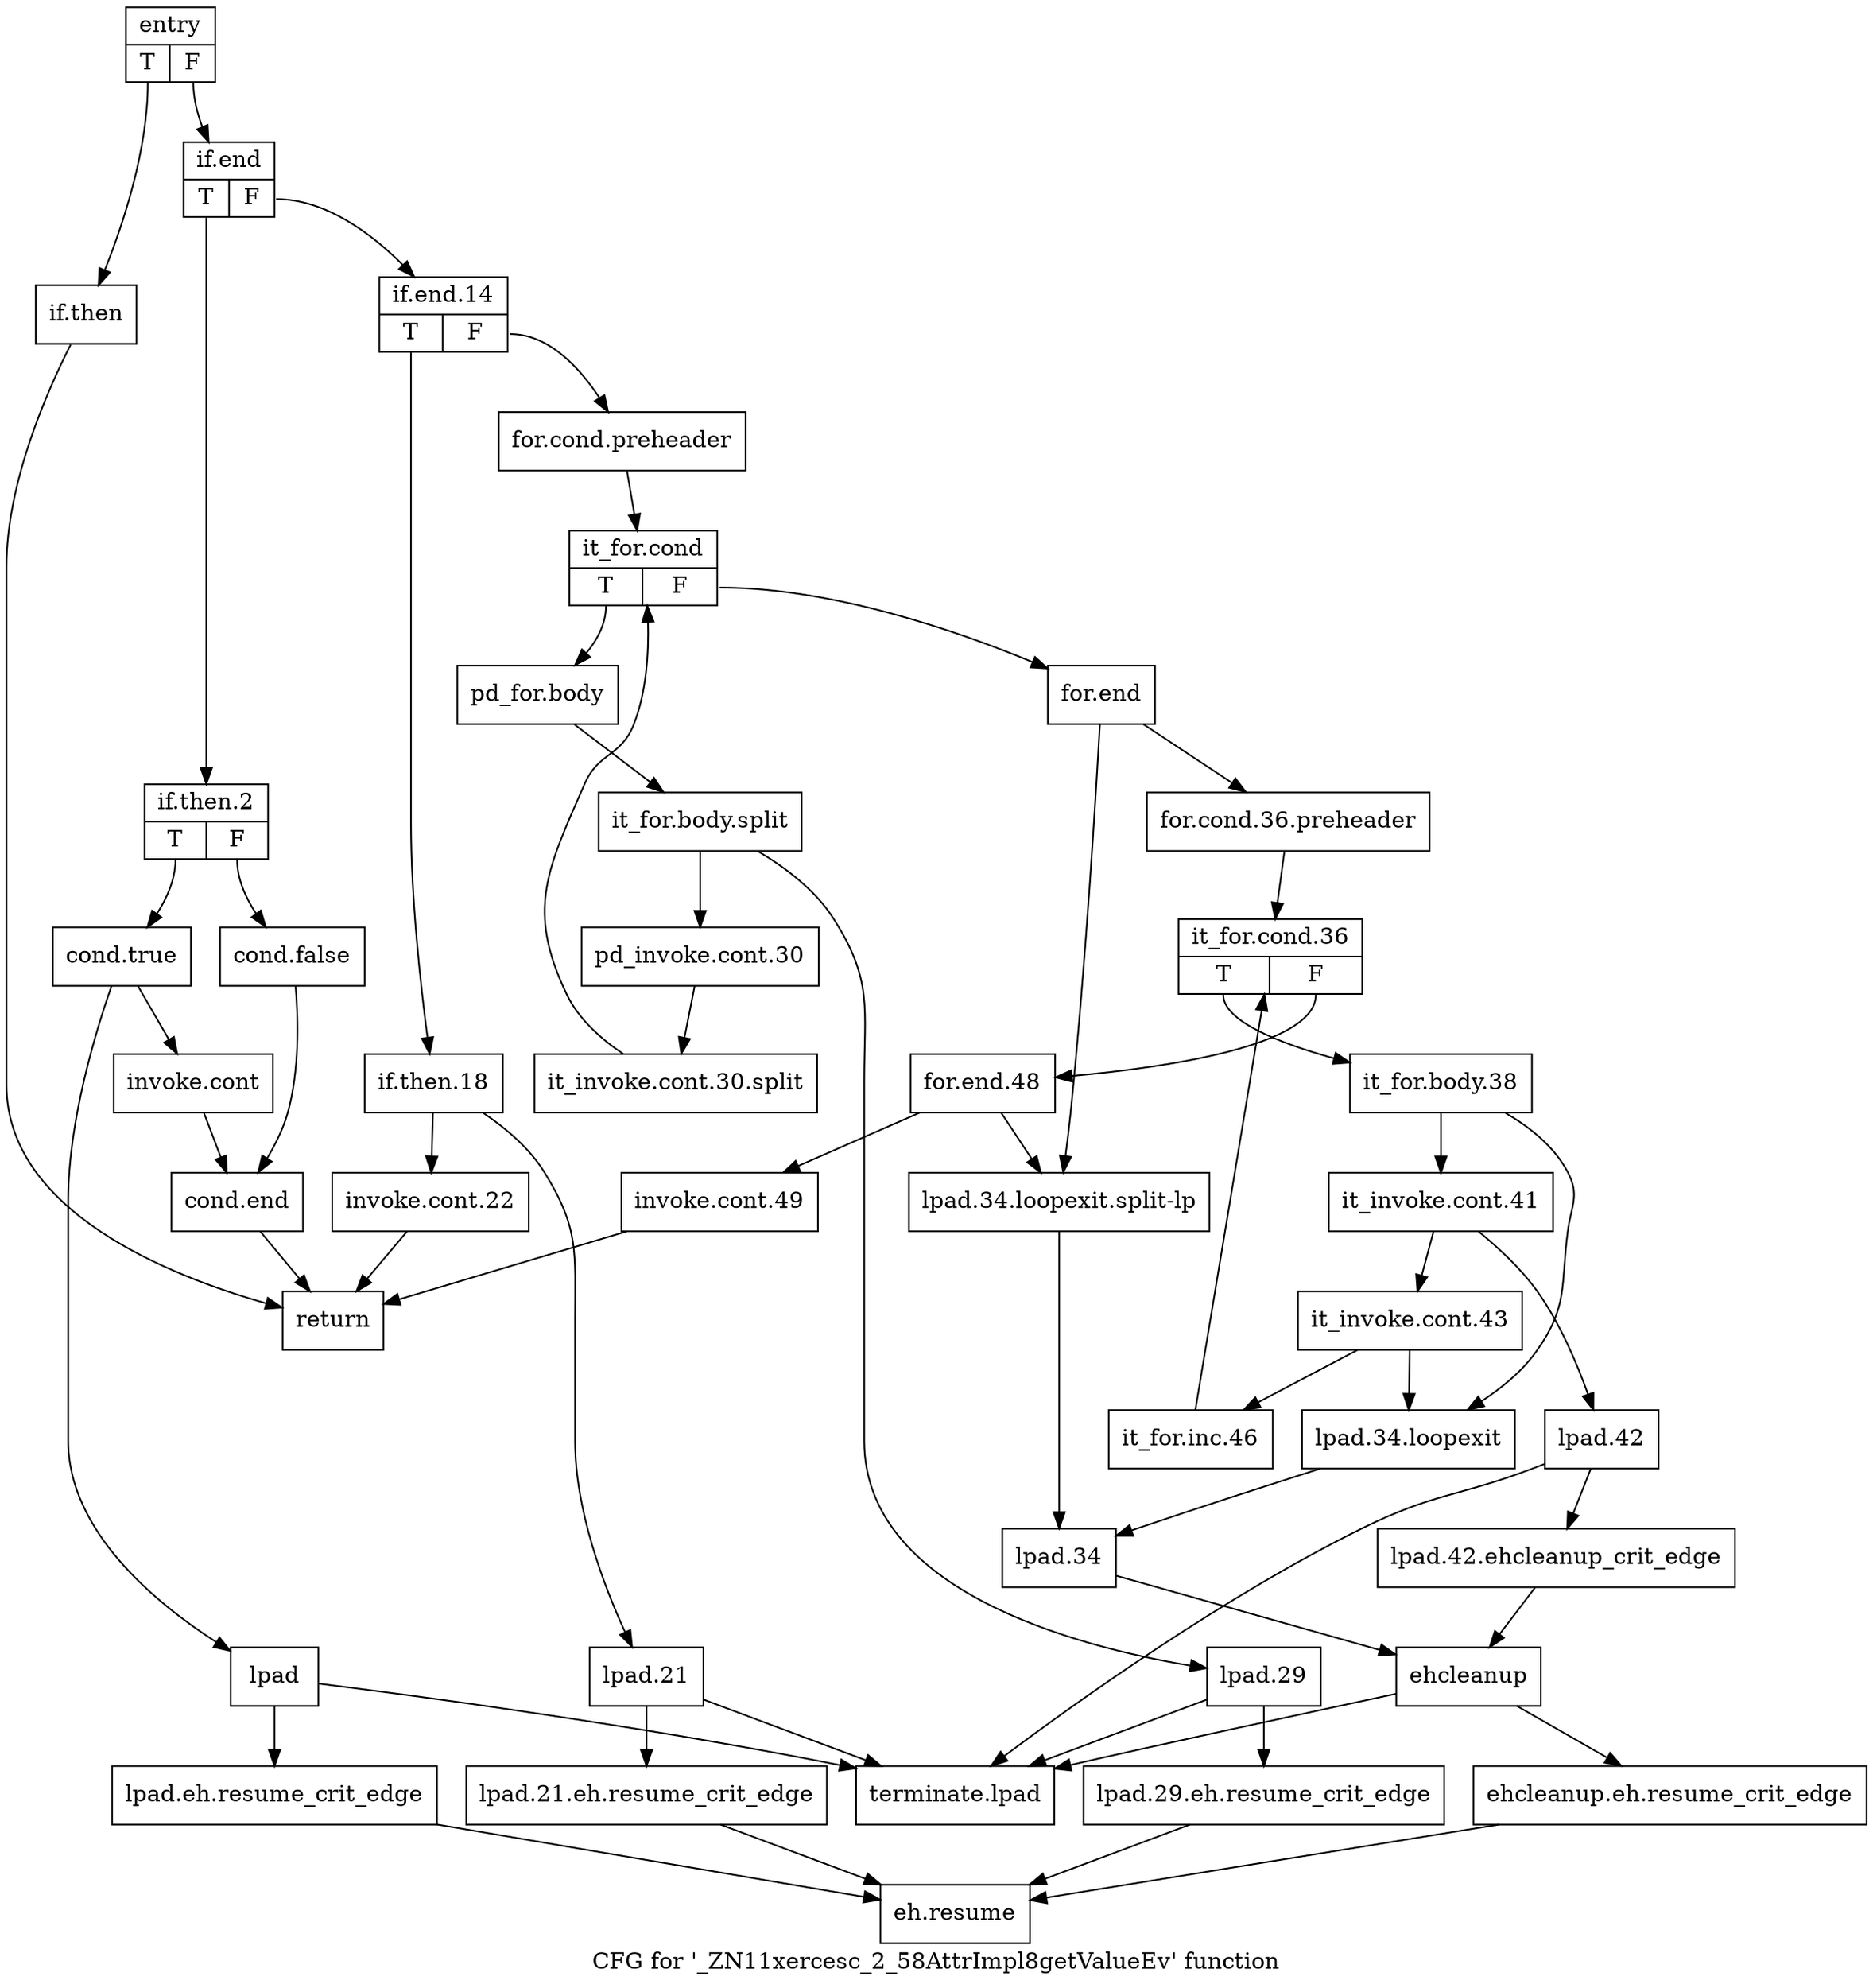 digraph "CFG for '_ZN11xercesc_2_58AttrImpl8getValueEv' function" {
	label="CFG for '_ZN11xercesc_2_58AttrImpl8getValueEv' function";

	Node0x2522ca0 [shape=record,label="{entry|{<s0>T|<s1>F}}"];
	Node0x2522ca0:s0 -> Node0x2522cf0;
	Node0x2522ca0:s1 -> Node0x2522d40;
	Node0x2522cf0 [shape=record,label="{if.then}"];
	Node0x2522cf0 -> Node0x2523830;
	Node0x2522d40 [shape=record,label="{if.end|{<s0>T|<s1>F}}"];
	Node0x2522d40:s0 -> Node0x2522d90;
	Node0x2522d40:s1 -> Node0x2522fc0;
	Node0x2522d90 [shape=record,label="{if.then.2|{<s0>T|<s1>F}}"];
	Node0x2522d90:s0 -> Node0x2522de0;
	Node0x2522d90:s1 -> Node0x2522e80;
	Node0x2522de0 [shape=record,label="{cond.true}"];
	Node0x2522de0 -> Node0x2522e30;
	Node0x2522de0 -> Node0x2522f20;
	Node0x2522e30 [shape=record,label="{invoke.cont}"];
	Node0x2522e30 -> Node0x2522ed0;
	Node0x2522e80 [shape=record,label="{cond.false}"];
	Node0x2522e80 -> Node0x2522ed0;
	Node0x2522ed0 [shape=record,label="{cond.end}"];
	Node0x2522ed0 -> Node0x2523830;
	Node0x2522f20 [shape=record,label="{lpad}"];
	Node0x2522f20 -> Node0x2522f70;
	Node0x2522f20 -> Node0x25238d0;
	Node0x2522f70 [shape=record,label="{lpad.eh.resume_crit_edge}"];
	Node0x2522f70 -> Node0x2523880;
	Node0x2522fc0 [shape=record,label="{if.end.14|{<s0>T|<s1>F}}"];
	Node0x2522fc0:s0 -> Node0x2523060;
	Node0x2522fc0:s1 -> Node0x2523010;
	Node0x2523010 [shape=record,label="{for.cond.preheader}"];
	Node0x2523010 -> Node0x25231a0;
	Node0x2523060 [shape=record,label="{if.then.18}"];
	Node0x2523060 -> Node0x25230b0;
	Node0x2523060 -> Node0x2523100;
	Node0x25230b0 [shape=record,label="{invoke.cont.22}"];
	Node0x25230b0 -> Node0x2523830;
	Node0x2523100 [shape=record,label="{lpad.21}"];
	Node0x2523100 -> Node0x2523150;
	Node0x2523100 -> Node0x25238d0;
	Node0x2523150 [shape=record,label="{lpad.21.eh.resume_crit_edge}"];
	Node0x2523150 -> Node0x2523880;
	Node0x25231a0 [shape=record,label="{it_for.cond|{<s0>T|<s1>F}}"];
	Node0x25231a0:s0 -> Node0x25231f0;
	Node0x25231a0:s1 -> Node0x2523330;
	Node0x25231f0 [shape=record,label="{pd_for.body}"];
	Node0x25231f0 -> Node0xa31d760;
	Node0xa31d760 [shape=record,label="{it_for.body.split}"];
	Node0xa31d760 -> Node0x2523240;
	Node0xa31d760 -> Node0x2523290;
	Node0x2523240 [shape=record,label="{pd_invoke.cont.30}"];
	Node0x2523240 -> Node0xa31d050;
	Node0xa31d050 [shape=record,label="{it_invoke.cont.30.split}"];
	Node0xa31d050 -> Node0x25231a0;
	Node0x2523290 [shape=record,label="{lpad.29}"];
	Node0x2523290 -> Node0x25232e0;
	Node0x2523290 -> Node0x25238d0;
	Node0x25232e0 [shape=record,label="{lpad.29.eh.resume_crit_edge}"];
	Node0x25232e0 -> Node0x2523880;
	Node0x2523330 [shape=record,label="{for.end}"];
	Node0x2523330 -> Node0x2523380;
	Node0x2523330 -> Node0x25235b0;
	Node0x2523380 [shape=record,label="{for.cond.36.preheader}"];
	Node0x2523380 -> Node0x25233d0;
	Node0x25233d0 [shape=record,label="{it_for.cond.36|{<s0>T|<s1>F}}"];
	Node0x25233d0:s0 -> Node0x2523420;
	Node0x25233d0:s1 -> Node0x25236f0;
	Node0x2523420 [shape=record,label="{it_for.body.38}"];
	Node0x2523420 -> Node0x2523470;
	Node0x2523420 -> Node0x2523560;
	Node0x2523470 [shape=record,label="{it_invoke.cont.41}"];
	Node0x2523470 -> Node0x25234c0;
	Node0x2523470 -> Node0x2523650;
	Node0x25234c0 [shape=record,label="{it_invoke.cont.43}"];
	Node0x25234c0 -> Node0x2523510;
	Node0x25234c0 -> Node0x2523560;
	Node0x2523510 [shape=record,label="{it_for.inc.46}"];
	Node0x2523510 -> Node0x25233d0;
	Node0x2523560 [shape=record,label="{lpad.34.loopexit}"];
	Node0x2523560 -> Node0x2523600;
	Node0x25235b0 [shape=record,label="{lpad.34.loopexit.split-lp}"];
	Node0x25235b0 -> Node0x2523600;
	Node0x2523600 [shape=record,label="{lpad.34}"];
	Node0x2523600 -> Node0x2523790;
	Node0x2523650 [shape=record,label="{lpad.42}"];
	Node0x2523650 -> Node0x25236a0;
	Node0x2523650 -> Node0x25238d0;
	Node0x25236a0 [shape=record,label="{lpad.42.ehcleanup_crit_edge}"];
	Node0x25236a0 -> Node0x2523790;
	Node0x25236f0 [shape=record,label="{for.end.48}"];
	Node0x25236f0 -> Node0x2523740;
	Node0x25236f0 -> Node0x25235b0;
	Node0x2523740 [shape=record,label="{invoke.cont.49}"];
	Node0x2523740 -> Node0x2523830;
	Node0x2523790 [shape=record,label="{ehcleanup}"];
	Node0x2523790 -> Node0x25237e0;
	Node0x2523790 -> Node0x25238d0;
	Node0x25237e0 [shape=record,label="{ehcleanup.eh.resume_crit_edge}"];
	Node0x25237e0 -> Node0x2523880;
	Node0x2523830 [shape=record,label="{return}"];
	Node0x2523880 [shape=record,label="{eh.resume}"];
	Node0x25238d0 [shape=record,label="{terminate.lpad}"];
}
